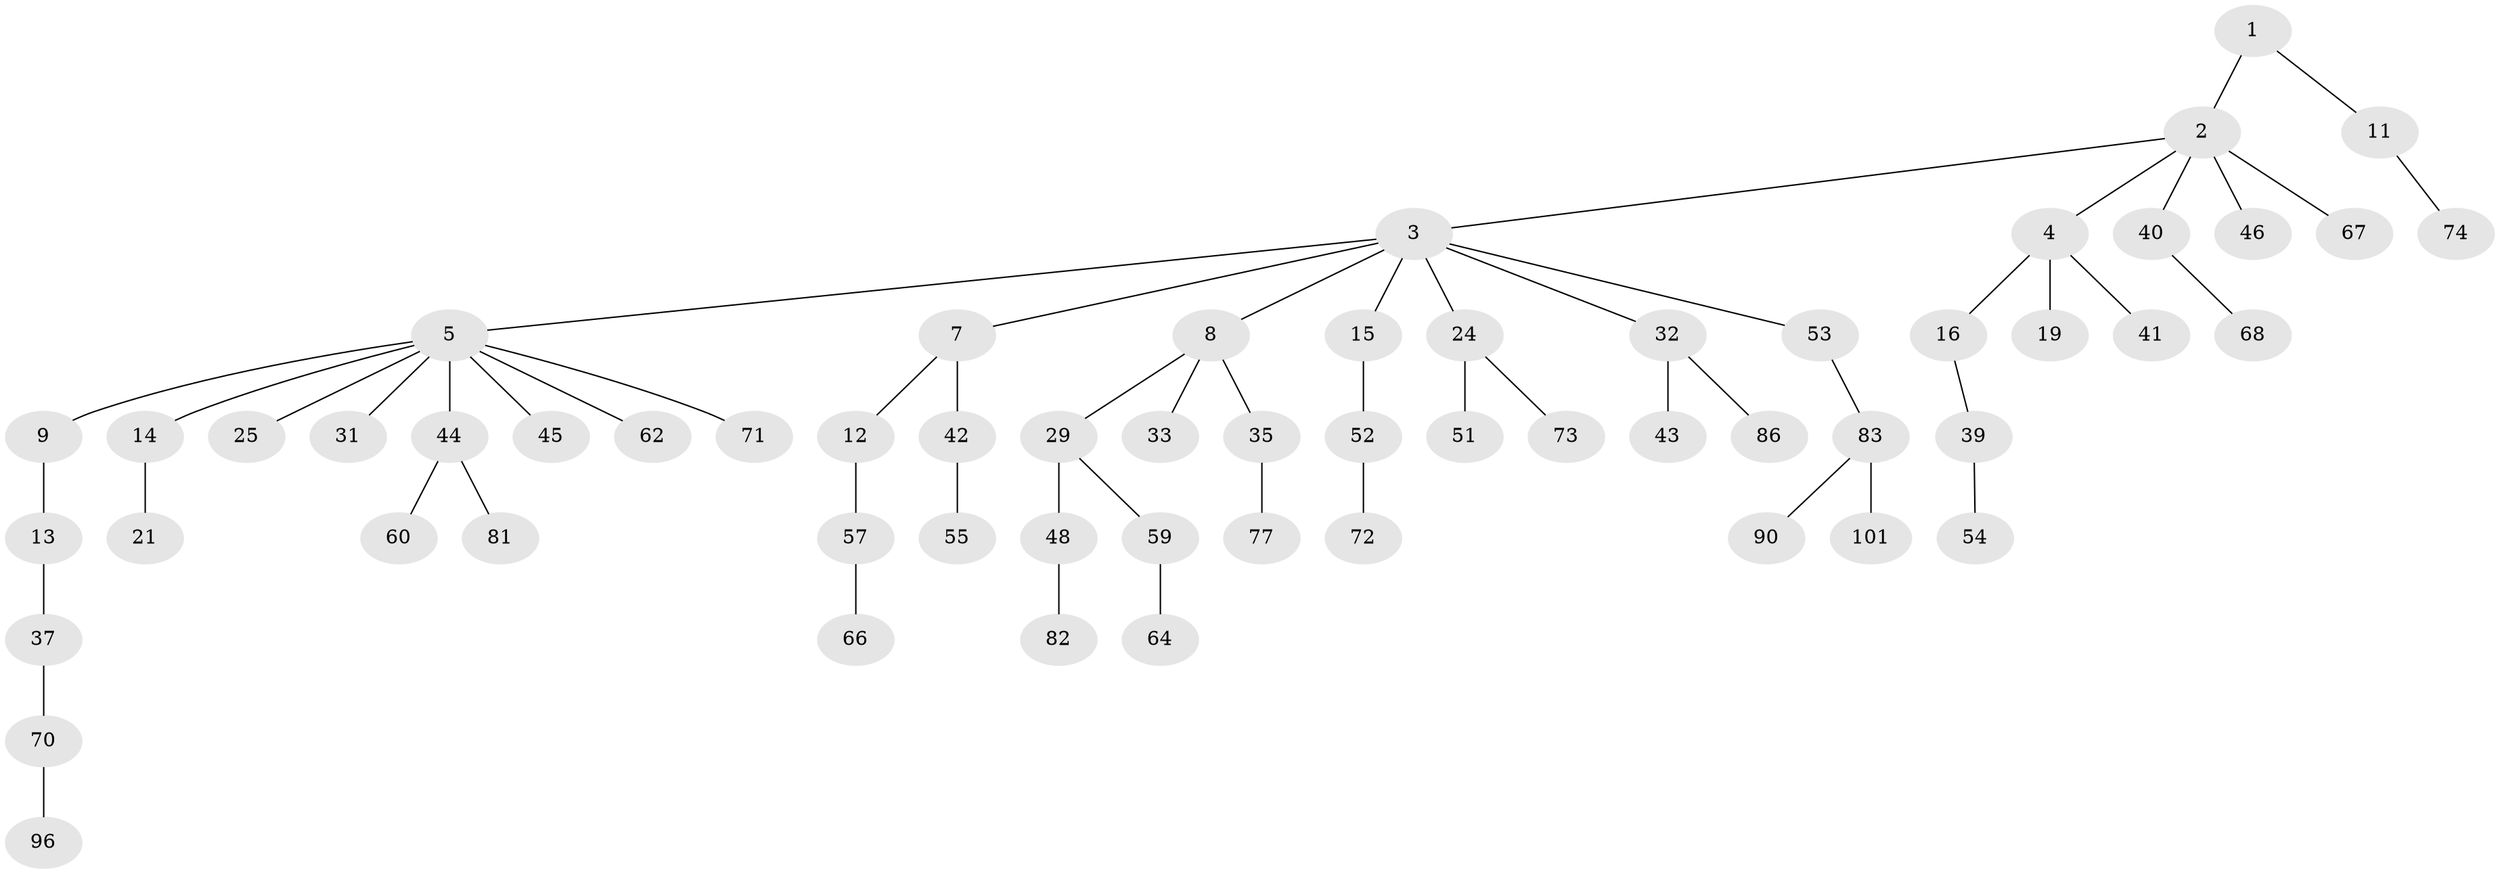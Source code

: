 // original degree distribution, {2: 0.23728813559322035, 6: 0.01694915254237288, 8: 0.00847457627118644, 4: 0.0423728813559322, 7: 0.00847457627118644, 3: 0.19491525423728814, 5: 0.00847457627118644, 1: 0.4830508474576271}
// Generated by graph-tools (version 1.1) at 2025/15/03/09/25 04:15:36]
// undirected, 59 vertices, 58 edges
graph export_dot {
graph [start="1"]
  node [color=gray90,style=filled];
  1;
  2;
  3;
  4;
  5 [super="+6+10"];
  7;
  8 [super="+17+26"];
  9;
  11 [super="+95+47"];
  12 [super="+27+80"];
  13;
  14;
  15 [super="+76"];
  16;
  19 [super="+100"];
  21 [super="+99"];
  24;
  25 [super="+108"];
  29 [super="+107+115+34"];
  31;
  32 [super="+79"];
  33 [super="+85"];
  35;
  37;
  39;
  40 [super="+56+84+49+78+69"];
  41;
  42;
  43;
  44 [super="+65"];
  45;
  46;
  48;
  51 [super="+111"];
  52 [super="+102"];
  53;
  54;
  55;
  57 [super="+89+113"];
  59 [super="+91"];
  60 [super="+63"];
  62 [super="+94"];
  64;
  66;
  67 [super="+118"];
  68;
  70;
  71 [super="+112+75"];
  72;
  73;
  74;
  77;
  81;
  82;
  83;
  86;
  90;
  96;
  101;
  1 -- 2;
  1 -- 11;
  2 -- 3;
  2 -- 4;
  2 -- 40;
  2 -- 46;
  2 -- 67;
  3 -- 5;
  3 -- 7;
  3 -- 8;
  3 -- 15;
  3 -- 24;
  3 -- 32;
  3 -- 53;
  4 -- 16;
  4 -- 19;
  4 -- 41;
  5 -- 9;
  5 -- 25;
  5 -- 31;
  5 -- 44;
  5 -- 14;
  5 -- 45;
  5 -- 62;
  5 -- 71;
  7 -- 12;
  7 -- 42;
  8 -- 35;
  8 -- 29;
  8 -- 33;
  9 -- 13;
  11 -- 74;
  12 -- 57;
  13 -- 37;
  14 -- 21;
  15 -- 52;
  16 -- 39;
  24 -- 51;
  24 -- 73;
  29 -- 48;
  29 -- 59;
  32 -- 43;
  32 -- 86;
  35 -- 77;
  37 -- 70;
  39 -- 54;
  40 -- 68;
  42 -- 55;
  44 -- 60;
  44 -- 81;
  48 -- 82;
  52 -- 72;
  53 -- 83;
  57 -- 66;
  59 -- 64;
  70 -- 96;
  83 -- 90;
  83 -- 101;
}
